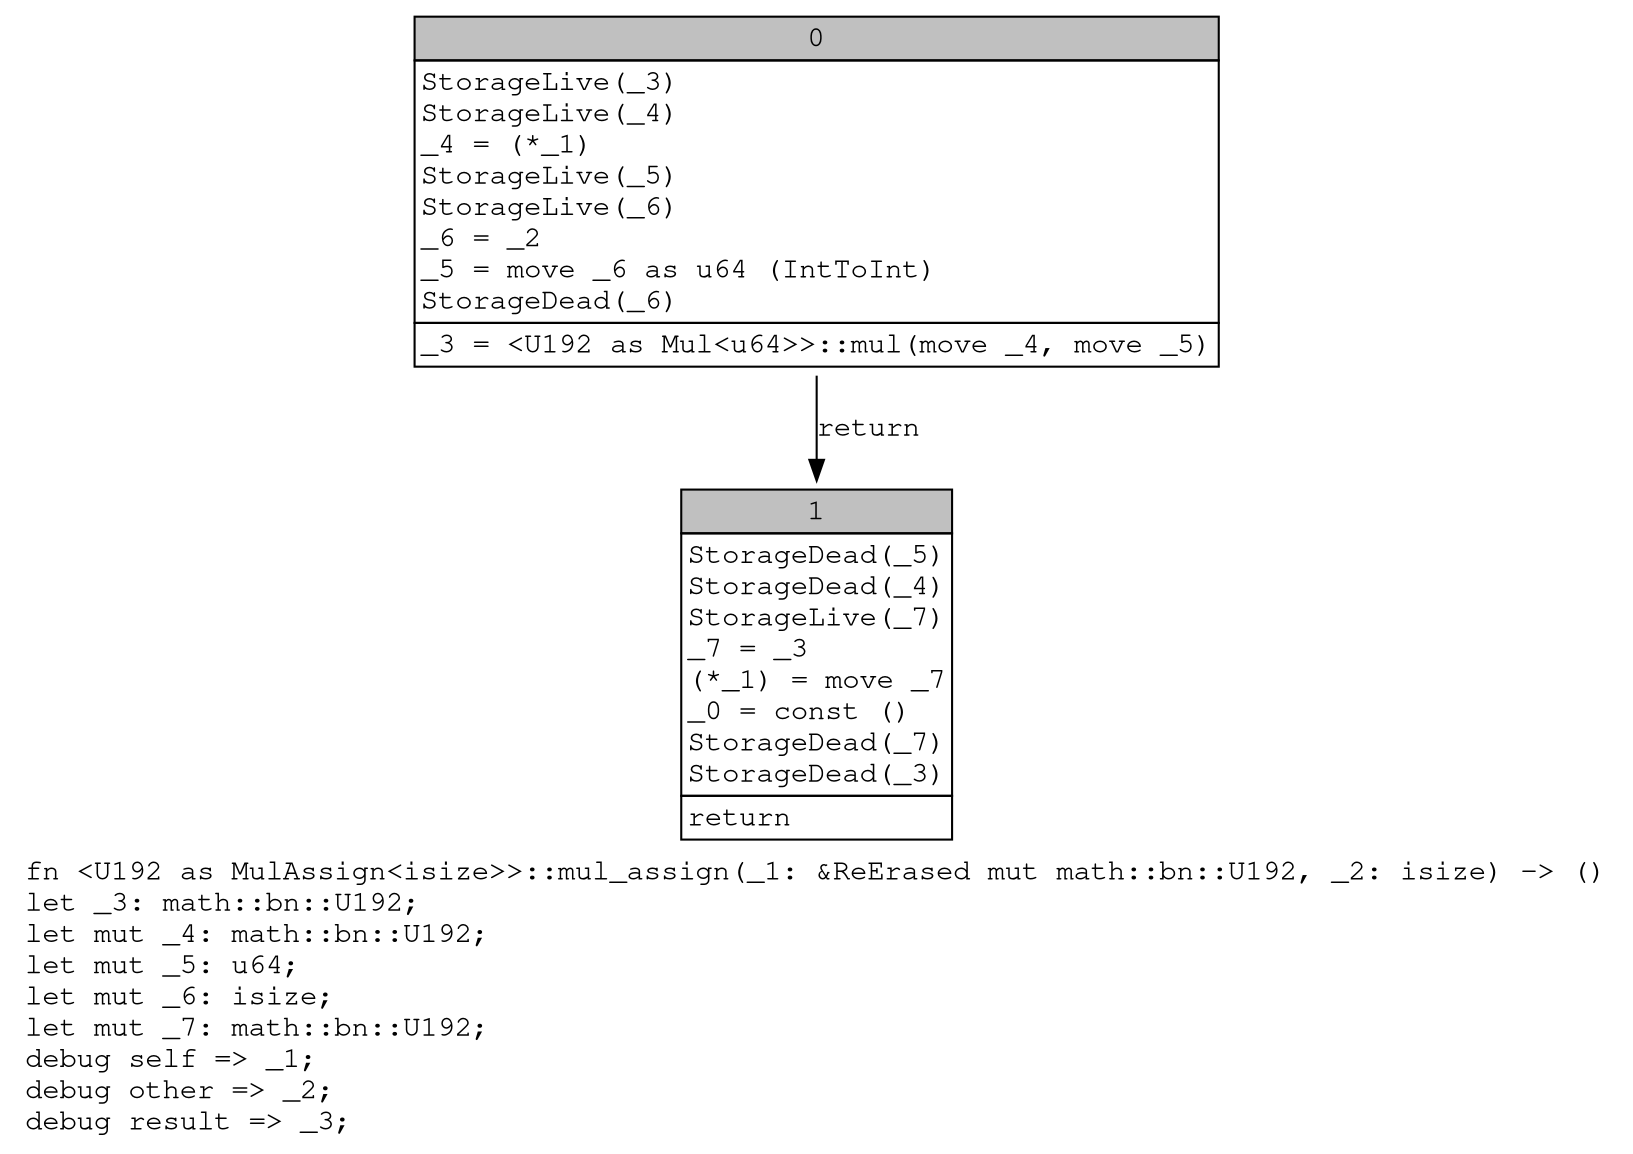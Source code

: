digraph Mir_0_14957 {
    graph [fontname="Courier, monospace"];
    node [fontname="Courier, monospace"];
    edge [fontname="Courier, monospace"];
    label=<fn &lt;U192 as MulAssign&lt;isize&gt;&gt;::mul_assign(_1: &amp;ReErased mut math::bn::U192, _2: isize) -&gt; ()<br align="left"/>let _3: math::bn::U192;<br align="left"/>let mut _4: math::bn::U192;<br align="left"/>let mut _5: u64;<br align="left"/>let mut _6: isize;<br align="left"/>let mut _7: math::bn::U192;<br align="left"/>debug self =&gt; _1;<br align="left"/>debug other =&gt; _2;<br align="left"/>debug result =&gt; _3;<br align="left"/>>;
    bb0__0_14957 [shape="none", label=<<table border="0" cellborder="1" cellspacing="0"><tr><td bgcolor="gray" align="center" colspan="1">0</td></tr><tr><td align="left" balign="left">StorageLive(_3)<br/>StorageLive(_4)<br/>_4 = (*_1)<br/>StorageLive(_5)<br/>StorageLive(_6)<br/>_6 = _2<br/>_5 = move _6 as u64 (IntToInt)<br/>StorageDead(_6)<br/></td></tr><tr><td align="left">_3 = &lt;U192 as Mul&lt;u64&gt;&gt;::mul(move _4, move _5)</td></tr></table>>];
    bb1__0_14957 [shape="none", label=<<table border="0" cellborder="1" cellspacing="0"><tr><td bgcolor="gray" align="center" colspan="1">1</td></tr><tr><td align="left" balign="left">StorageDead(_5)<br/>StorageDead(_4)<br/>StorageLive(_7)<br/>_7 = _3<br/>(*_1) = move _7<br/>_0 = const ()<br/>StorageDead(_7)<br/>StorageDead(_3)<br/></td></tr><tr><td align="left">return</td></tr></table>>];
    bb0__0_14957 -> bb1__0_14957 [label="return"];
}
